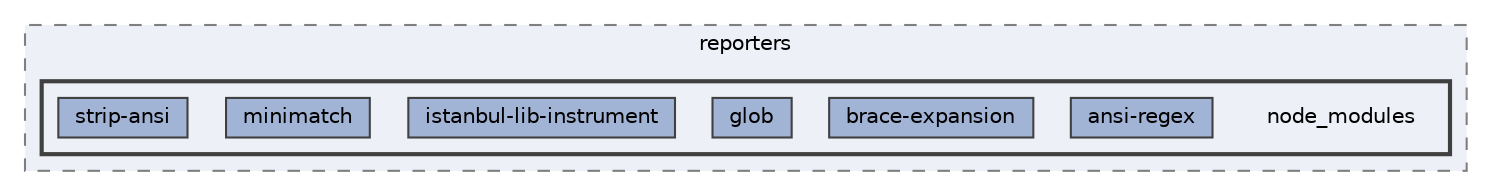 digraph "C:/Users/arisc/OneDrive/Documents/GitHub/FINAL/EcoEats-Project/node_modules/@jest/reporters/node_modules"
{
 // LATEX_PDF_SIZE
  bgcolor="transparent";
  edge [fontname=Helvetica,fontsize=10,labelfontname=Helvetica,labelfontsize=10];
  node [fontname=Helvetica,fontsize=10,shape=box,height=0.2,width=0.4];
  compound=true
  subgraph clusterdir_8f525c2a19ecdc9e63a6feb20019e819 {
    graph [ bgcolor="#edf0f7", pencolor="grey50", label="reporters", fontname=Helvetica,fontsize=10 style="filled,dashed", URL="dir_8f525c2a19ecdc9e63a6feb20019e819.html",tooltip=""]
  subgraph clusterdir_abd5f7986ca0757e3b0f9921c220129b {
    graph [ bgcolor="#edf0f7", pencolor="grey25", label="", fontname=Helvetica,fontsize=10 style="filled,bold", URL="dir_abd5f7986ca0757e3b0f9921c220129b.html",tooltip=""]
    dir_abd5f7986ca0757e3b0f9921c220129b [shape=plaintext, label="node_modules"];
  dir_0bc724bb99b2a81f3670f1ef7cb0e878 [label="ansi-regex", fillcolor="#a2b4d6", color="grey25", style="filled", URL="dir_0bc724bb99b2a81f3670f1ef7cb0e878.html",tooltip=""];
  dir_882a10bf72b8300b5efb85bcae0f65e3 [label="brace-expansion", fillcolor="#a2b4d6", color="grey25", style="filled", URL="dir_882a10bf72b8300b5efb85bcae0f65e3.html",tooltip=""];
  dir_f0c969901b5c972c8d934cb4ddfa45df [label="glob", fillcolor="#a2b4d6", color="grey25", style="filled", URL="dir_f0c969901b5c972c8d934cb4ddfa45df.html",tooltip=""];
  dir_ded5e6a0d46e0ed72c7b8340b895b390 [label="istanbul-lib-instrument", fillcolor="#a2b4d6", color="grey25", style="filled", URL="dir_ded5e6a0d46e0ed72c7b8340b895b390.html",tooltip=""];
  dir_f6d3115702a35a387d645aa797b3543b [label="minimatch", fillcolor="#a2b4d6", color="grey25", style="filled", URL="dir_f6d3115702a35a387d645aa797b3543b.html",tooltip=""];
  dir_e5dd5ed26846e689e3bd237f6e597786 [label="strip-ansi", fillcolor="#a2b4d6", color="grey25", style="filled", URL="dir_e5dd5ed26846e689e3bd237f6e597786.html",tooltip=""];
  }
  }
}
